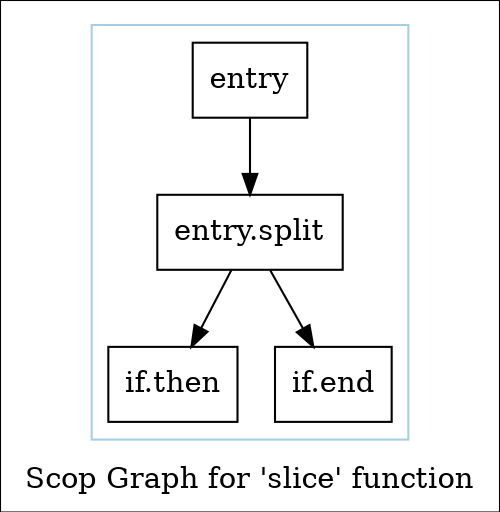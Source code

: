 digraph "Scop Graph for 'slice' function" {
	label="Scop Graph for 'slice' function";

	Node0xd41daf0 [shape=record,label="{entry}"];
	Node0xd41daf0 -> Node0xd3bba30;
	Node0xd3bba30 [shape=record,label="{entry.split}"];
	Node0xd3bba30 -> Node0xd3f9a00;
	Node0xd3bba30 -> Node0xd3d4b30;
	Node0xd3f9a00 [shape=record,label="{if.then}"];
	Node0xd3d4b30 [shape=record,label="{if.end}"];
	colorscheme = "paired12"
        subgraph cluster_0xd3d0500 {
          label = "";
          style = solid;
          color = 1
          Node0xd41daf0;
          Node0xd3bba30;
          Node0xd3f9a00;
          Node0xd3d4b30;
        }
}
